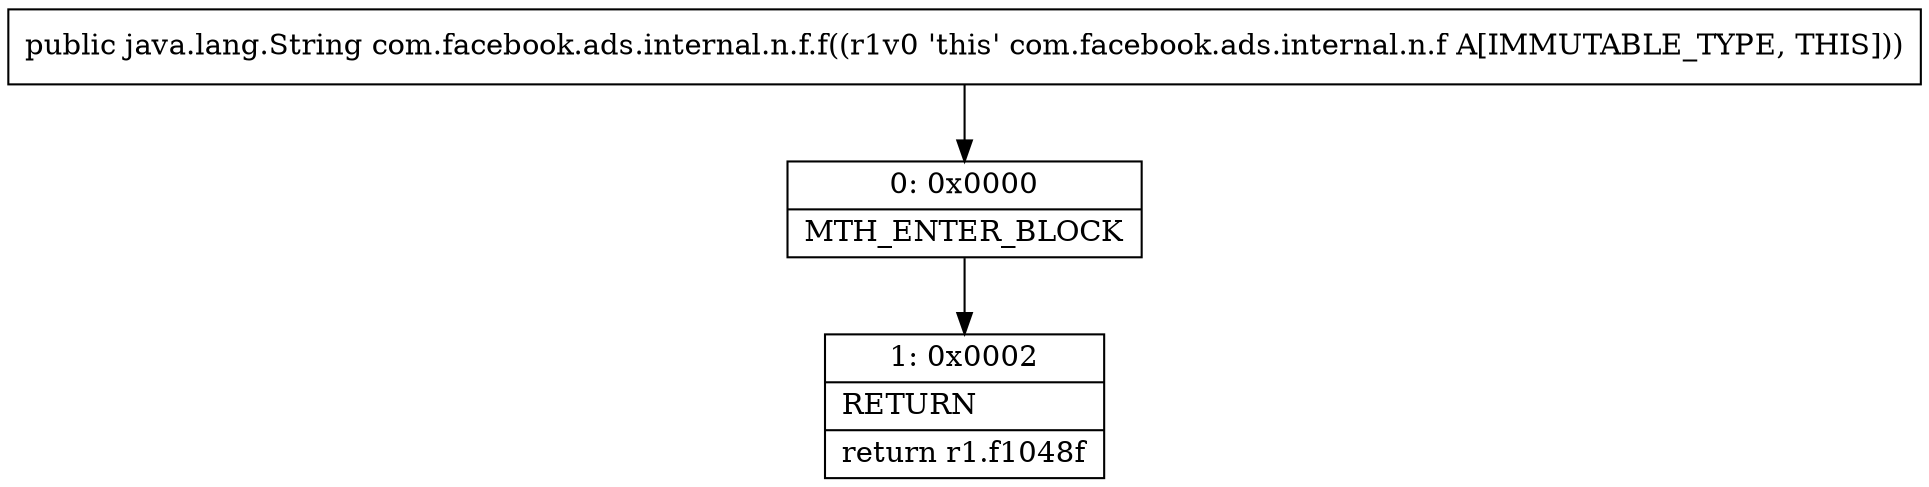 digraph "CFG forcom.facebook.ads.internal.n.f.f()Ljava\/lang\/String;" {
Node_0 [shape=record,label="{0\:\ 0x0000|MTH_ENTER_BLOCK\l}"];
Node_1 [shape=record,label="{1\:\ 0x0002|RETURN\l|return r1.f1048f\l}"];
MethodNode[shape=record,label="{public java.lang.String com.facebook.ads.internal.n.f.f((r1v0 'this' com.facebook.ads.internal.n.f A[IMMUTABLE_TYPE, THIS])) }"];
MethodNode -> Node_0;
Node_0 -> Node_1;
}

